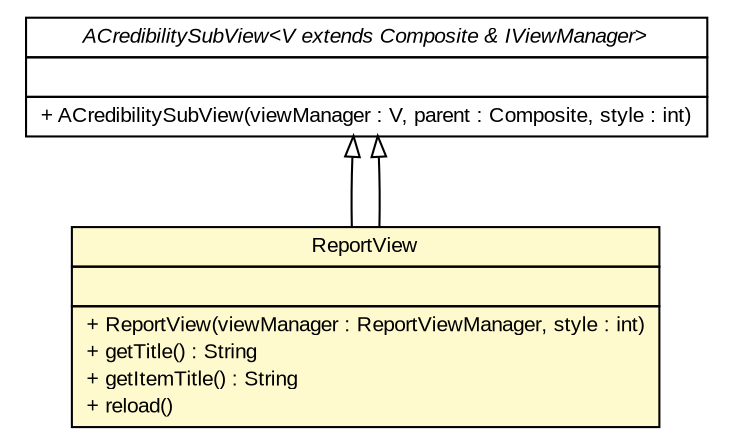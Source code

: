 #!/usr/local/bin/dot
#
# Class diagram 
# Generated by UMLGraph version R5_6-24-gf6e263 (http://www.umlgraph.org/)
#

digraph G {
	edge [fontname="arial",fontsize=10,labelfontname="arial",labelfontsize=10];
	node [fontname="arial",fontsize=10,shape=plaintext];
	nodesep=0.25;
	ranksep=0.5;
	// gov.sandia.cf.parts.ui.ACredibilitySubView<V extends org.eclipse.swt.widgets.Composite & gov.sandia.cf.parts.ui.IViewManager>
	c378551 [label=<<table title="gov.sandia.cf.parts.ui.ACredibilitySubView" border="0" cellborder="1" cellspacing="0" cellpadding="2" port="p" href="../ACredibilitySubView.html">
		<tr><td><table border="0" cellspacing="0" cellpadding="1">
<tr><td align="center" balign="center"><font face="arial italic"> ACredibilitySubView&lt;V extends Composite &amp; IViewManager&gt; </font></td></tr>
		</table></td></tr>
		<tr><td><table border="0" cellspacing="0" cellpadding="1">
<tr><td align="left" balign="left">  </td></tr>
		</table></td></tr>
		<tr><td><table border="0" cellspacing="0" cellpadding="1">
<tr><td align="left" balign="left"> + ACredibilitySubView(viewManager : V, parent : Composite, style : int) </td></tr>
		</table></td></tr>
		</table>>, URL="../ACredibilitySubView.html", fontname="arial", fontcolor="black", fontsize=10.0];
	// gov.sandia.cf.parts.ui.report.ReportView
	c378661 [label=<<table title="gov.sandia.cf.parts.ui.report.ReportView" border="0" cellborder="1" cellspacing="0" cellpadding="2" port="p" bgcolor="lemonChiffon" href="./ReportView.html">
		<tr><td><table border="0" cellspacing="0" cellpadding="1">
<tr><td align="center" balign="center"> ReportView </td></tr>
		</table></td></tr>
		<tr><td><table border="0" cellspacing="0" cellpadding="1">
<tr><td align="left" balign="left">  </td></tr>
		</table></td></tr>
		<tr><td><table border="0" cellspacing="0" cellpadding="1">
<tr><td align="left" balign="left"> + ReportView(viewManager : ReportViewManager, style : int) </td></tr>
<tr><td align="left" balign="left"> + getTitle() : String </td></tr>
<tr><td align="left" balign="left"> + getItemTitle() : String </td></tr>
<tr><td align="left" balign="left"> + reload() </td></tr>
		</table></td></tr>
		</table>>, URL="./ReportView.html", fontname="arial", fontcolor="black", fontsize=10.0];
	//gov.sandia.cf.parts.ui.report.ReportView extends gov.sandia.cf.parts.ui.ACredibilitySubView<gov.sandia.cf.parts.ui.report.ReportViewManager>
	c378551:p -> c378661:p [dir=back,arrowtail=empty];
	//gov.sandia.cf.parts.ui.report.ReportView extends gov.sandia.cf.parts.ui.ACredibilitySubView<gov.sandia.cf.parts.ui.report.ReportViewManager>
	c378551:p -> c378661:p [dir=back,arrowtail=empty];
}

